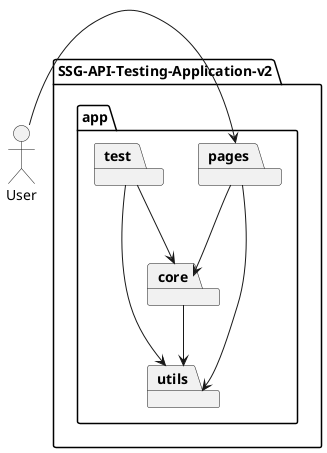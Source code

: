 @startuml
actor User

package "SSG-API-Testing-Application-v2" {
    package app {
        package core as core {

        }

        package pages as pages {

        }

        package test as test {

        }

        package utils as utils {

        }

        test --> core
        test --> utils

        pages --> core
        pages --> utils

        core --> utils
    }
}

User --right-> pages
@enduml